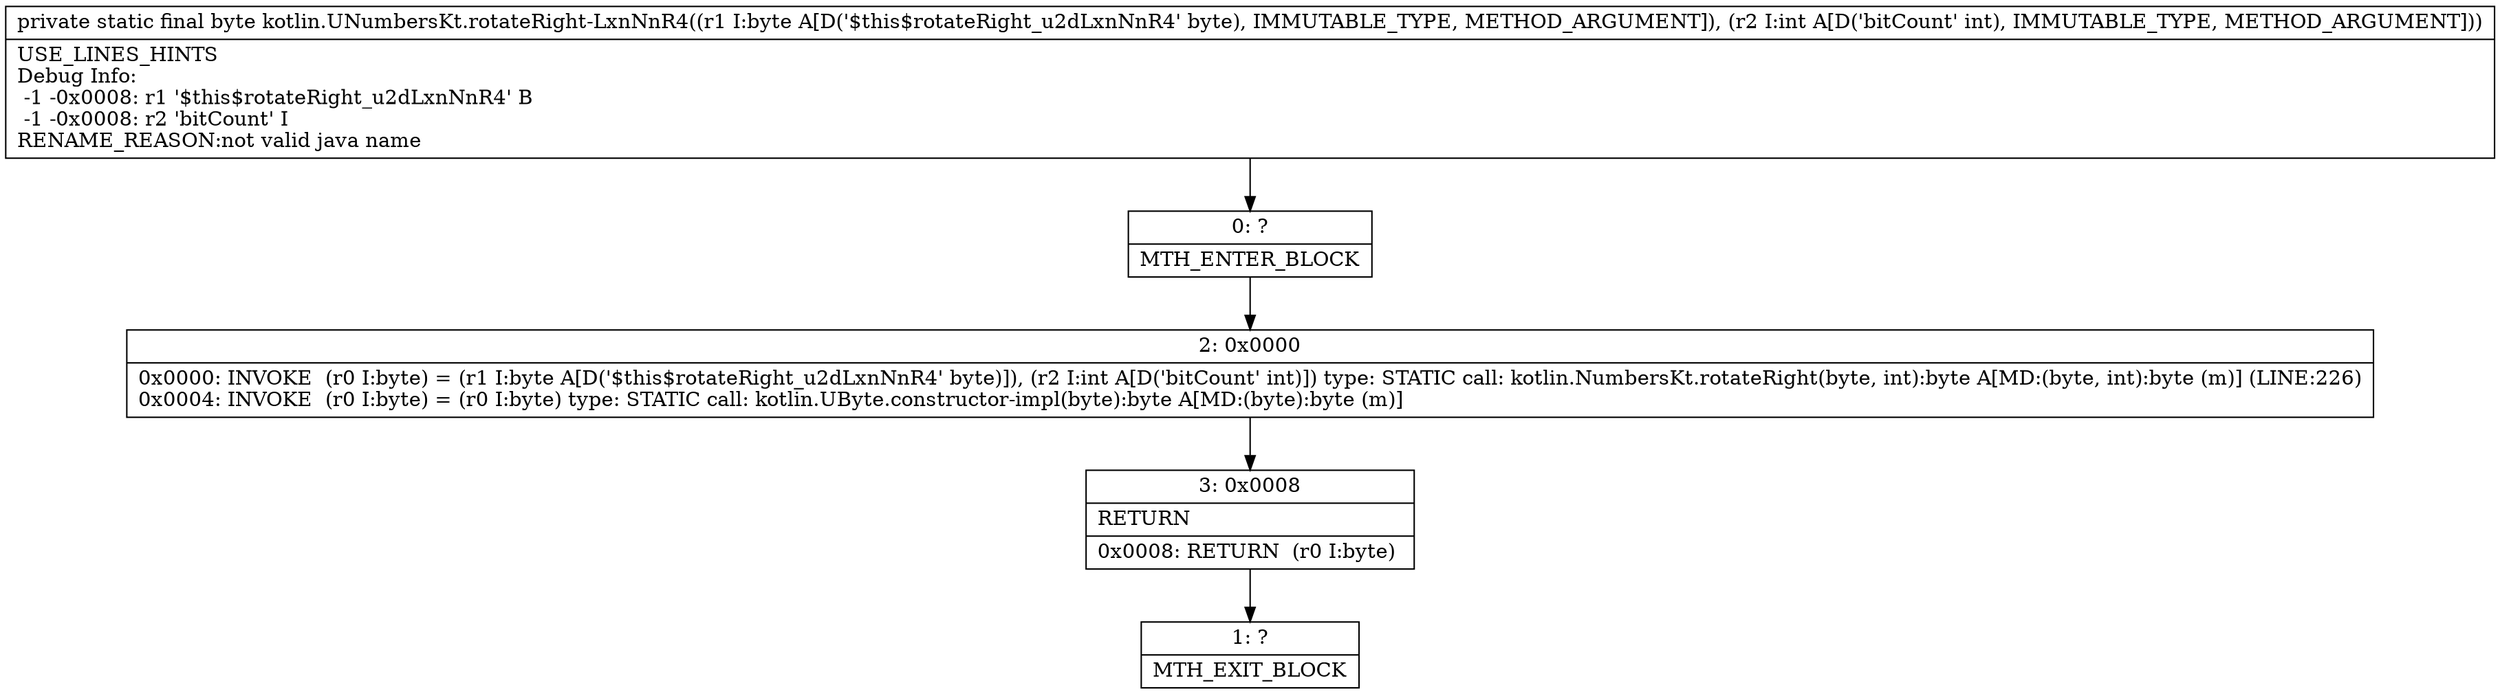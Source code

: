 digraph "CFG forkotlin.UNumbersKt.rotateRight\-LxnNnR4(BI)B" {
Node_0 [shape=record,label="{0\:\ ?|MTH_ENTER_BLOCK\l}"];
Node_2 [shape=record,label="{2\:\ 0x0000|0x0000: INVOKE  (r0 I:byte) = (r1 I:byte A[D('$this$rotateRight_u2dLxnNnR4' byte)]), (r2 I:int A[D('bitCount' int)]) type: STATIC call: kotlin.NumbersKt.rotateRight(byte, int):byte A[MD:(byte, int):byte (m)] (LINE:226)\l0x0004: INVOKE  (r0 I:byte) = (r0 I:byte) type: STATIC call: kotlin.UByte.constructor\-impl(byte):byte A[MD:(byte):byte (m)]\l}"];
Node_3 [shape=record,label="{3\:\ 0x0008|RETURN\l|0x0008: RETURN  (r0 I:byte) \l}"];
Node_1 [shape=record,label="{1\:\ ?|MTH_EXIT_BLOCK\l}"];
MethodNode[shape=record,label="{private static final byte kotlin.UNumbersKt.rotateRight\-LxnNnR4((r1 I:byte A[D('$this$rotateRight_u2dLxnNnR4' byte), IMMUTABLE_TYPE, METHOD_ARGUMENT]), (r2 I:int A[D('bitCount' int), IMMUTABLE_TYPE, METHOD_ARGUMENT]))  | USE_LINES_HINTS\lDebug Info:\l  \-1 \-0x0008: r1 '$this$rotateRight_u2dLxnNnR4' B\l  \-1 \-0x0008: r2 'bitCount' I\lRENAME_REASON:not valid java name\l}"];
MethodNode -> Node_0;Node_0 -> Node_2;
Node_2 -> Node_3;
Node_3 -> Node_1;
}

